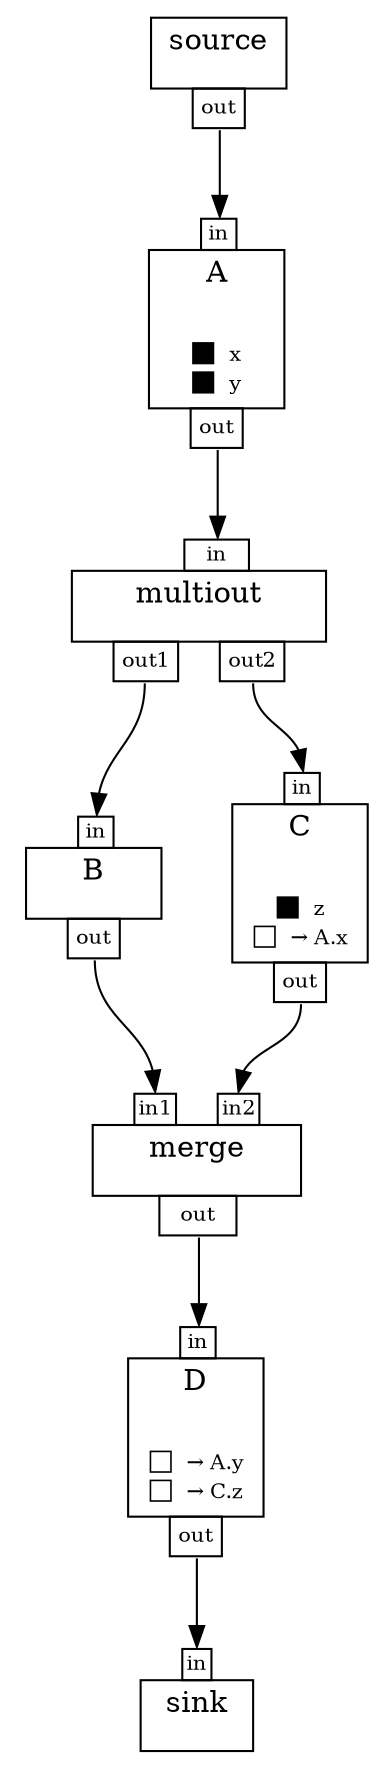 digraph G{
	rankdir=TB
	filter0 [shape=plaintext label=<
<TABLE BORDER="0" CELLBORDER="0" CELLSPACING="0" CELLPADDING="0"><TR><TD COLSPAN="1" BORDER="1" CELLPADDING="4">source<BR/><FONT POINT-SIZE="10">&nbsp;</FONT></TD></TR><TR><TD COLSPAN="1" BORDER="0"><TABLE BORDER="0" CELLBORDER="0" CELLSPACING="0" CELLPADDING="0"><TR><TD WIDTH="20"></TD><TD BORDER="1" CELLPADDING="3" PORT="out1"><FONT POINT-SIZE="10">out</FONT></TD><TD WIDTH="20"></TD></TR></TABLE></TD></TR></TABLE>
>];
	filter2 [shape=plaintext label=<
<TABLE BORDER="0" CELLBORDER="0" CELLSPACING="0" CELLPADDING="0"><TR><TD WIDTH="20"></TD><TD BORDER="1" CELLPADDING="1" PORT="in3"><FONT POINT-SIZE="10">in</FONT></TD><TD WIDTH="20"></TD></TR><TR><TD COLSPAN="3" BORDER="1" CELLPADDING="4">A<BR/><FONT POINT-SIZE="10">&nbsp;</FONT><BR/><BR/>&#x25A0; <FONT POINT-SIZE="10">x</FONT><BR/>&#x25A0; <FONT POINT-SIZE="10">y</FONT><BR/></TD></TR><TR><TD COLSPAN="3" BORDER="0"><TABLE BORDER="0" CELLBORDER="0" CELLSPACING="0" CELLPADDING="0"><TR><TD WIDTH="20"></TD><TD BORDER="1" CELLPADDING="3" PORT="out4"><FONT POINT-SIZE="10">out</FONT></TD><TD WIDTH="20"></TD></TR></TABLE></TD></TR></TABLE>
>];
	filter5 [shape=plaintext label=<
<TABLE BORDER="0" CELLBORDER="0" CELLSPACING="0" CELLPADDING="0"><TR><TD WIDTH="20"></TD><TD BORDER="1" CELLPADDING="1" PORT="in6"><FONT POINT-SIZE="10">in</FONT></TD><TD WIDTH="20"></TD></TR><TR><TD COLSPAN="3" BORDER="1" CELLPADDING="4">multiout<BR/><FONT POINT-SIZE="10">&nbsp;</FONT></TD></TR><TR><TD COLSPAN="3" BORDER="0"><TABLE BORDER="0" CELLBORDER="0" CELLSPACING="0" CELLPADDING="0"><TR><TD WIDTH="20"></TD><TD BORDER="1" CELLPADDING="3" PORT="out7"><FONT POINT-SIZE="10">out1</FONT></TD><TD WIDTH="20"></TD><TD BORDER="1" CELLPADDING="3" PORT="out8"><FONT POINT-SIZE="10">out2</FONT></TD><TD WIDTH="20"></TD></TR></TABLE></TD></TR></TABLE>
>];
	filter9 [shape=plaintext label=<
<TABLE BORDER="0" CELLBORDER="0" CELLSPACING="0" CELLPADDING="0"><TR><TD WIDTH="20"></TD><TD BORDER="1" CELLPADDING="1" PORT="in10"><FONT POINT-SIZE="10">in</FONT></TD><TD WIDTH="20"></TD></TR><TR><TD COLSPAN="3" BORDER="1" CELLPADDING="4">B<BR/><FONT POINT-SIZE="10">&nbsp;</FONT></TD></TR><TR><TD COLSPAN="3" BORDER="0"><TABLE BORDER="0" CELLBORDER="0" CELLSPACING="0" CELLPADDING="0"><TR><TD WIDTH="20"></TD><TD BORDER="1" CELLPADDING="3" PORT="out11"><FONT POINT-SIZE="10">out</FONT></TD><TD WIDTH="20"></TD></TR></TABLE></TD></TR></TABLE>
>];
	filter12 [shape=plaintext label=<
<TABLE BORDER="0" CELLBORDER="0" CELLSPACING="0" CELLPADDING="0"><TR><TD WIDTH="20"></TD><TD BORDER="1" CELLPADDING="1" PORT="in13"><FONT POINT-SIZE="10">in</FONT></TD><TD WIDTH="20"></TD></TR><TR><TD COLSPAN="3" BORDER="1" CELLPADDING="4">C<BR/><FONT POINT-SIZE="10">&nbsp;</FONT><BR/><BR/>&#x25A0; <FONT POINT-SIZE="10">z</FONT><BR/>&#x25A1; <FONT POINT-SIZE="10">&#x2192; A.x</FONT><BR/></TD></TR><TR><TD COLSPAN="3" BORDER="0"><TABLE BORDER="0" CELLBORDER="0" CELLSPACING="0" CELLPADDING="0"><TR><TD WIDTH="20"></TD><TD BORDER="1" CELLPADDING="3" PORT="out14"><FONT POINT-SIZE="10">out</FONT></TD><TD WIDTH="20"></TD></TR></TABLE></TD></TR></TABLE>
>];
	filter15 [shape=plaintext label=<
<TABLE BORDER="0" CELLBORDER="0" CELLSPACING="0" CELLPADDING="0"><TR><TD WIDTH="20"></TD><TD BORDER="1" CELLPADDING="1" PORT="in16"><FONT POINT-SIZE="10">in1</FONT></TD><TD WIDTH="20"></TD><TD BORDER="1" CELLPADDING="1" PORT="in17"><FONT POINT-SIZE="10">in2</FONT></TD><TD WIDTH="20"></TD></TR><TR><TD COLSPAN="5" BORDER="1" CELLPADDING="4">merge<BR/><FONT POINT-SIZE="10">&nbsp;</FONT></TD></TR><TR><TD COLSPAN="5" BORDER="0"><TABLE BORDER="0" CELLBORDER="0" CELLSPACING="0" CELLPADDING="0"><TR><TD WIDTH="20"></TD><TD BORDER="1" CELLPADDING="3" PORT="out18"><FONT POINT-SIZE="10">out</FONT></TD><TD WIDTH="20"></TD></TR></TABLE></TD></TR></TABLE>
>];
	filter19 [shape=plaintext label=<
<TABLE BORDER="0" CELLBORDER="0" CELLSPACING="0" CELLPADDING="0"><TR><TD WIDTH="20"></TD><TD BORDER="1" CELLPADDING="1" PORT="in20"><FONT POINT-SIZE="10">in</FONT></TD><TD WIDTH="20"></TD></TR><TR><TD COLSPAN="3" BORDER="1" CELLPADDING="4">D<BR/><FONT POINT-SIZE="10">&nbsp;</FONT><BR/><BR/>&#x25A1; <FONT POINT-SIZE="10">&#x2192; A.y</FONT><BR/>&#x25A1; <FONT POINT-SIZE="10">&#x2192; C.z</FONT><BR/></TD></TR><TR><TD COLSPAN="3" BORDER="0"><TABLE BORDER="0" CELLBORDER="0" CELLSPACING="0" CELLPADDING="0"><TR><TD WIDTH="20"></TD><TD BORDER="1" CELLPADDING="3" PORT="out21"><FONT POINT-SIZE="10">out</FONT></TD><TD WIDTH="20"></TD></TR></TABLE></TD></TR></TABLE>
>];
	filter22 [shape=plaintext label=<
<TABLE BORDER="0" CELLBORDER="0" CELLSPACING="0" CELLPADDING="0"><TR><TD WIDTH="20"></TD><TD BORDER="1" CELLPADDING="1" PORT="in23"><FONT POINT-SIZE="10">in</FONT></TD><TD WIDTH="20"></TD></TR><TR><TD COLSPAN="3" BORDER="1" CELLPADDING="4">sink<BR/><FONT POINT-SIZE="10">&nbsp;</FONT></TD></TR></TABLE>
>];
	filter0:out1 -> filter2:in3 [arrowhead="normal", headlabel=<>, fontsize=10, labelangle=45, labeldistance=2.0, ];
	filter2:out4 -> filter5:in6 [arrowhead="normal", headlabel=<>, fontsize=10, labelangle=45, labeldistance=2.0, ];
	filter5:out7 -> filter9:in10 [arrowhead="normal", headlabel=<>, fontsize=10, labelangle=45, labeldistance=2.0, ];
	filter5:out8 -> filter12:in13 [arrowhead="normal", headlabel=<>, fontsize=10, labelangle=45, labeldistance=2.0, ];
	filter9:out11 -> filter15:in16 [arrowhead="normal", headlabel=<>, fontsize=10, labelangle=45, labeldistance=2.0, ];
	filter12:out14 -> filter15:in17 [arrowhead="normal", headlabel=<>, fontsize=10, labelangle=45, labeldistance=2.0, ];
	filter15:out18 -> filter19:in20 [arrowhead="normal", headlabel=<>, fontsize=10, labelangle=45, labeldistance=2.0, ];
	filter19:out21 -> filter22:in23 [arrowhead="normal", headlabel=<>, fontsize=10, labelangle=45, labeldistance=2.0, ];
	{rank=source; filter0}
	{rank=sink; filter22}
}
